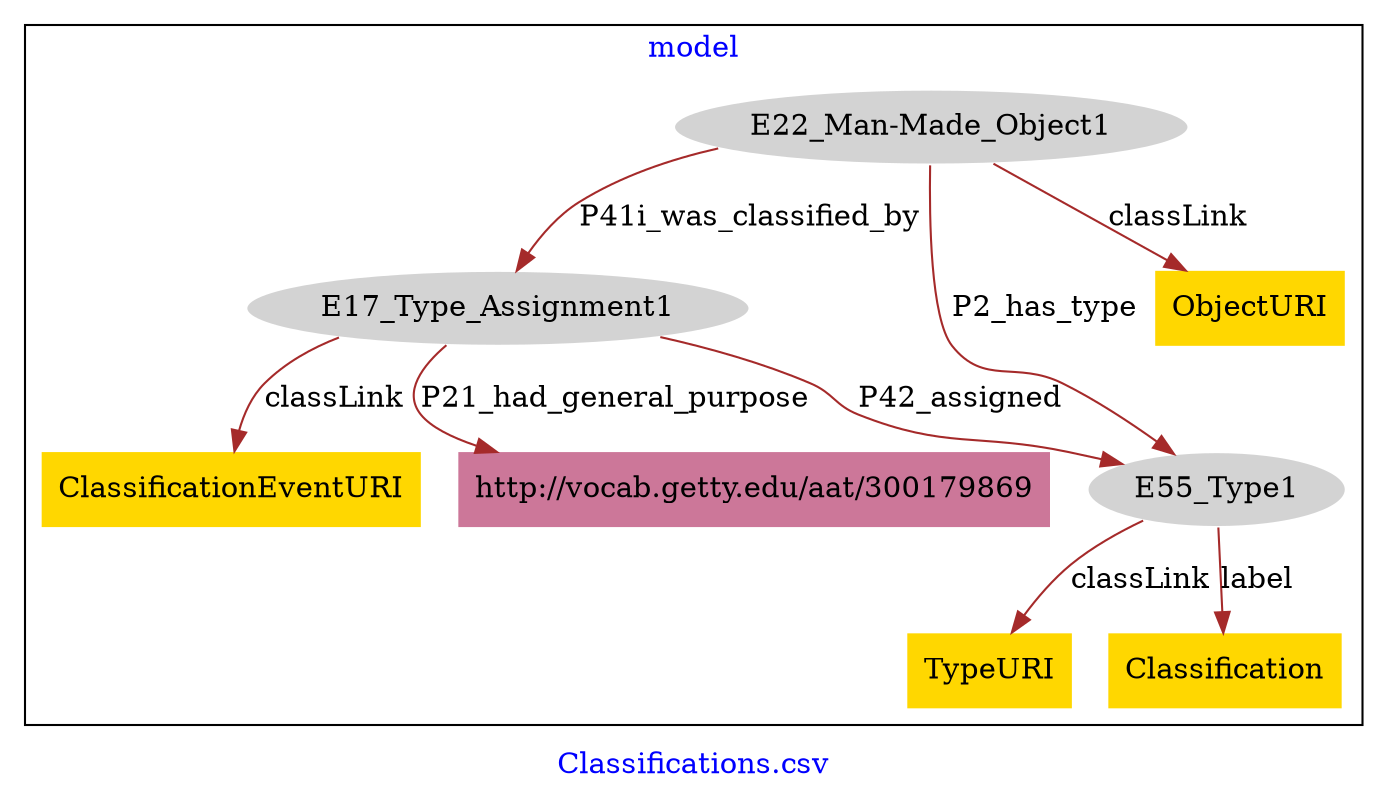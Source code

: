 digraph n0 {
fontcolor="blue"
remincross="true"
label="Classifications.csv"
subgraph cluster {
label="model"
n2[style="filled",color="white",fillcolor="lightgray",label="E17_Type_Assignment1"];
n3[style="filled",color="white",fillcolor="lightgray",label="E55_Type1"];
n4[style="filled",color="white",fillcolor="lightgray",label="E22_Man-Made_Object1"];
n5[shape="plaintext",style="filled",fillcolor="gold",label="ObjectURI"];
n6[shape="plaintext",style="filled",fillcolor="gold",label="TypeURI"];
n7[shape="plaintext",style="filled",fillcolor="gold",label="Classification"];
n8[shape="plaintext",style="filled",fillcolor="gold",label="ClassificationEventURI"];
n9[shape="plaintext",style="filled",fillcolor="#CC7799",label="http://vocab.getty.edu/aat/300179869"];
}
n2 -> n3[color="brown",fontcolor="black",label="P42_assigned"]
n4 -> n2[color="brown",fontcolor="black",label="P41i_was_classified_by"]
n4 -> n5[color="brown",fontcolor="black",label="classLink"]
n3 -> n6[color="brown",fontcolor="black",label="classLink"]
n3 -> n7[color="brown",fontcolor="black",label="label"]
n2 -> n8[color="brown",fontcolor="black",label="classLink"]
n2 -> n9[color="brown",fontcolor="black",label="P21_had_general_purpose"]
n4 -> n3[color="brown",fontcolor="black",label="P2_has_type"]
}
